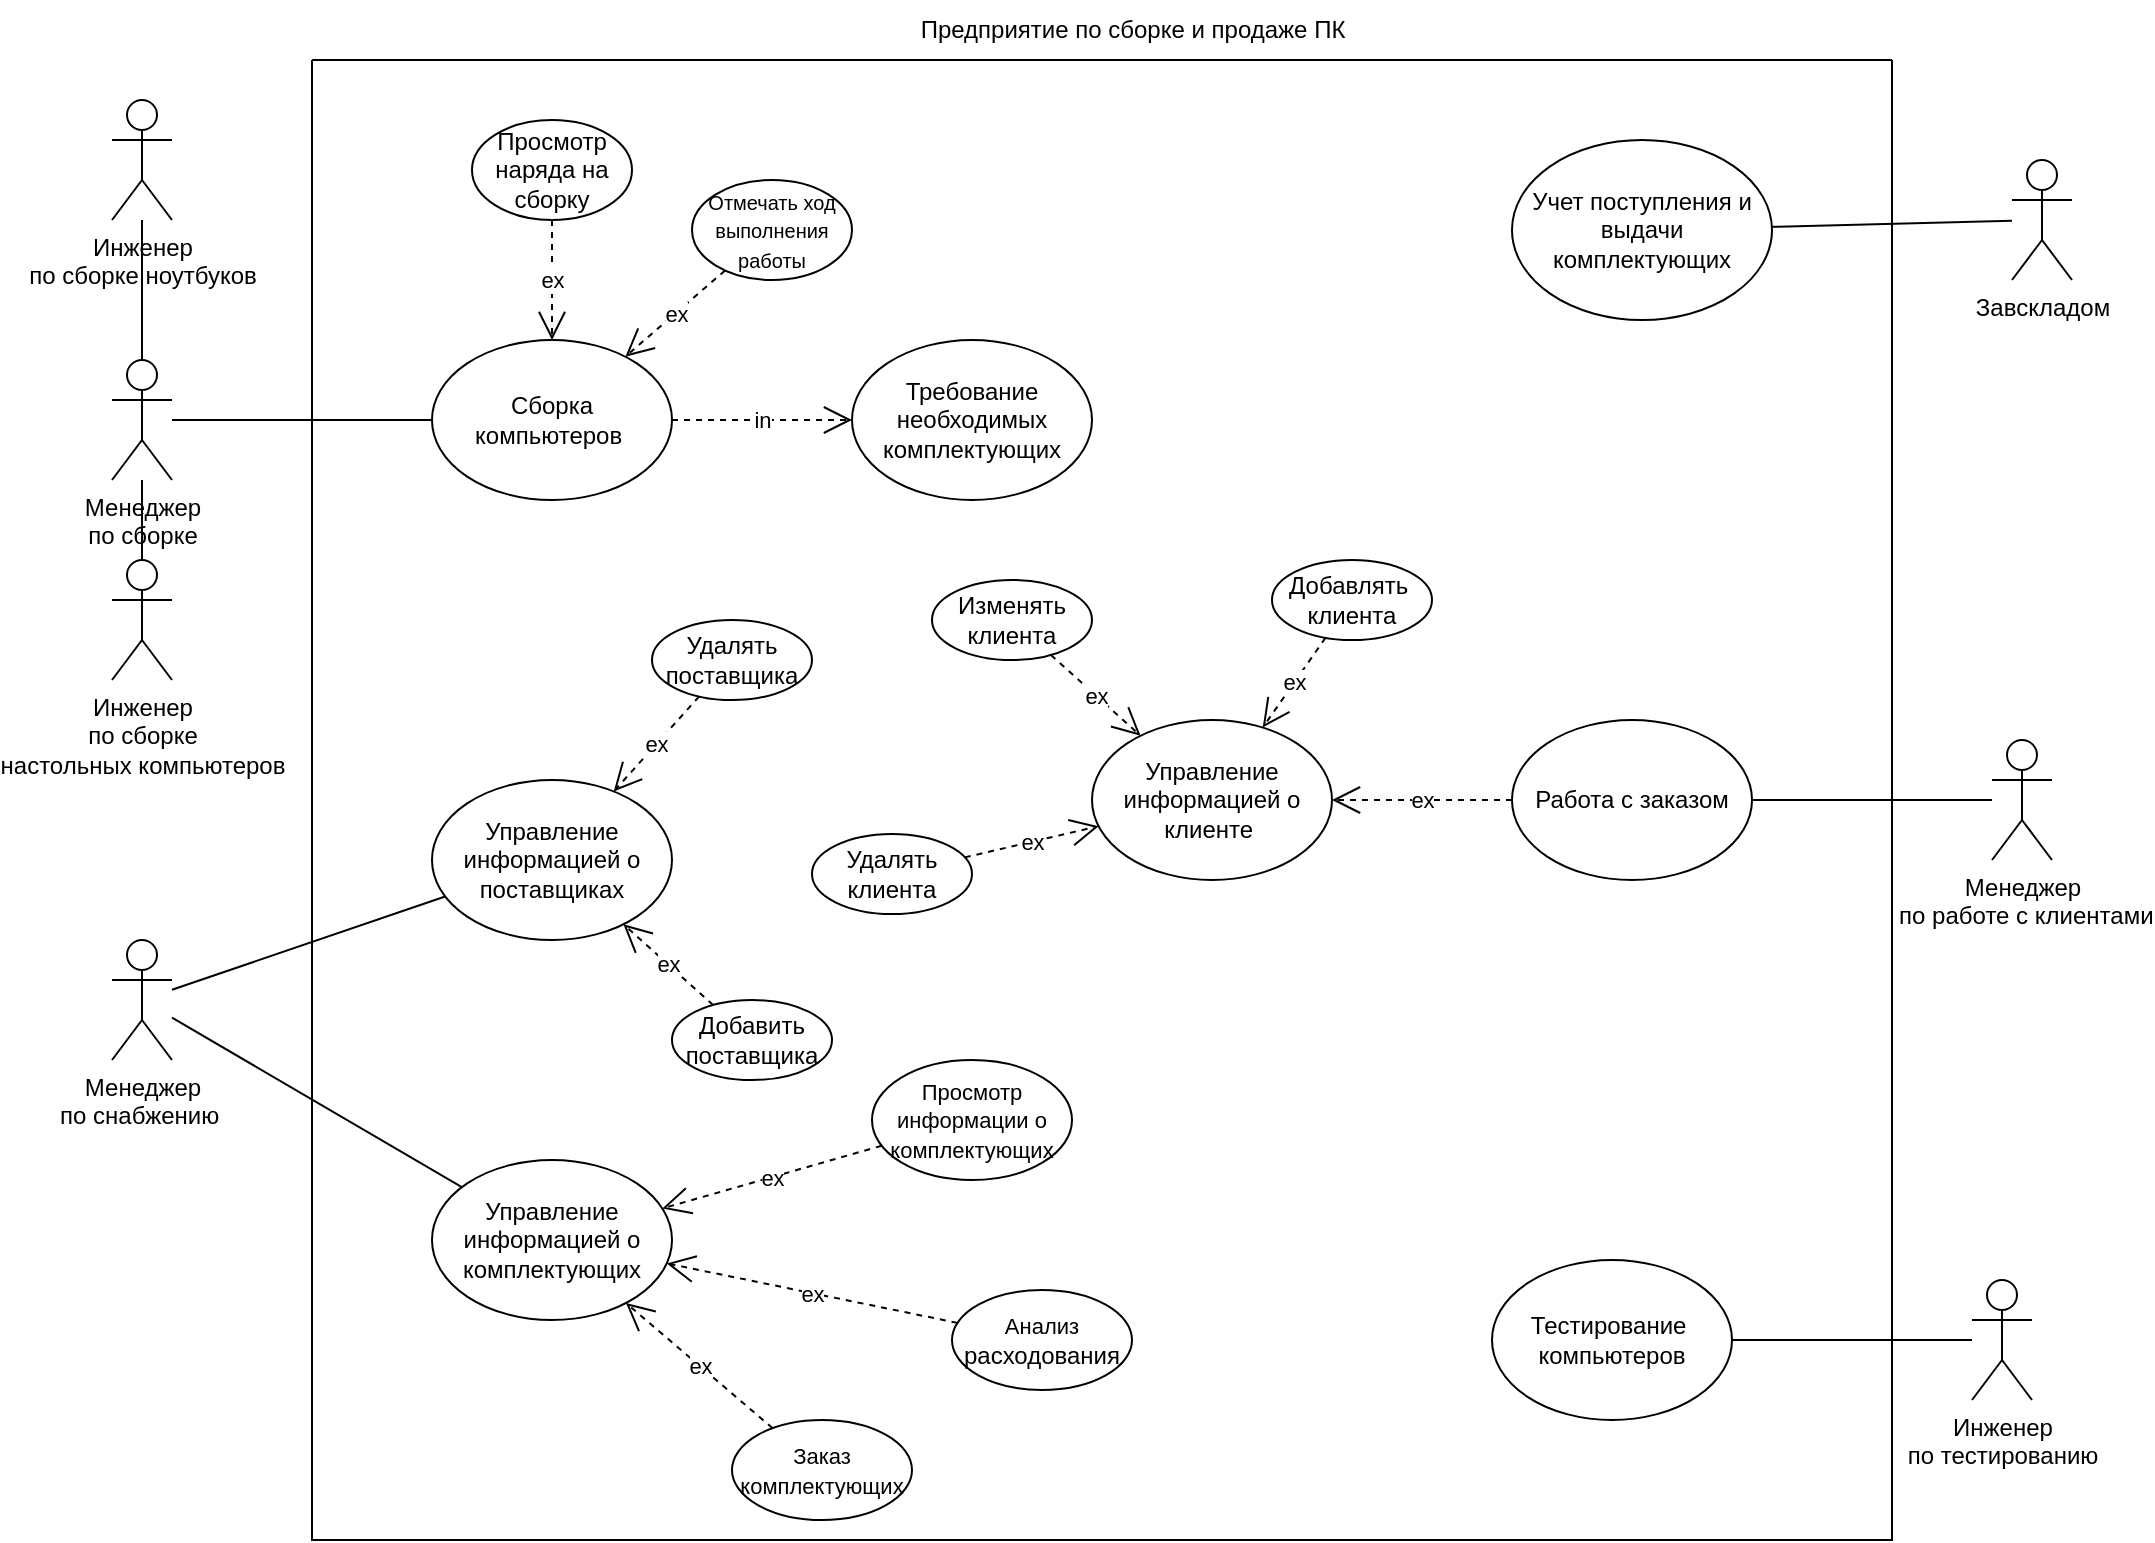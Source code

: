 <mxfile version="20.4.1" type="device"><diagram id="4QOkGkddjezC2TKVTrEB" name="Страница 1"><mxGraphModel dx="1152" dy="2317" grid="1" gridSize="10" guides="1" tooltips="1" connect="1" arrows="1" fold="1" page="1" pageScale="1" pageWidth="1169" pageHeight="827" math="0" shadow="0"><root><mxCell id="0"/><mxCell id="1" parent="0"/><mxCell id="scNm_bQ7g5ormDLWENlm-1" value="Инженер &lt;br&gt;по сборке ноутбуков" style="shape=umlActor;verticalLabelPosition=bottom;verticalAlign=top;html=1;outlineConnect=0;" parent="1" vertex="1"><mxGeometry x="140" y="-780" width="30" height="60" as="geometry"/></mxCell><mxCell id="scNm_bQ7g5ormDLWENlm-3" value="Инженер &lt;br&gt;по сборке &lt;br&gt;настольных компьютеров" style="shape=umlActor;verticalLabelPosition=bottom;verticalAlign=top;html=1;outlineConnect=0;" parent="1" vertex="1"><mxGeometry x="140" y="-550" width="30" height="60" as="geometry"/></mxCell><mxCell id="scNm_bQ7g5ormDLWENlm-4" value="Завскладом" style="shape=umlActor;verticalLabelPosition=bottom;verticalAlign=top;html=1;outlineConnect=0;" parent="1" vertex="1"><mxGeometry x="1090" y="-750" width="30" height="60" as="geometry"/></mxCell><mxCell id="scNm_bQ7g5ormDLWENlm-5" value="Инженер &lt;br&gt;по тестированию" style="shape=umlActor;verticalLabelPosition=bottom;verticalAlign=top;html=1;outlineConnect=0;" parent="1" vertex="1"><mxGeometry x="1070" y="-190" width="30" height="60" as="geometry"/></mxCell><mxCell id="scNm_bQ7g5ormDLWENlm-6" value="Менеджер &lt;br&gt;по снабжению&amp;nbsp;" style="shape=umlActor;verticalLabelPosition=bottom;verticalAlign=top;html=1;outlineConnect=0;" parent="1" vertex="1"><mxGeometry x="140" y="-360" width="30" height="60" as="geometry"/></mxCell><mxCell id="scNm_bQ7g5ormDLWENlm-7" value="Менеджер&lt;br&gt;&amp;nbsp;по работе с клиентами" style="shape=umlActor;verticalLabelPosition=bottom;verticalAlign=top;html=1;outlineConnect=0;" parent="1" vertex="1"><mxGeometry x="1080" y="-460" width="30" height="60" as="geometry"/></mxCell><mxCell id="scNm_bQ7g5ormDLWENlm-16" value="Управление информацией о поставщиках" style="ellipse;whiteSpace=wrap;html=1;" parent="1" vertex="1"><mxGeometry x="300" y="-440" width="120" height="80" as="geometry"/></mxCell><mxCell id="scNm_bQ7g5ormDLWENlm-23" value="Менеджер &lt;br&gt;по сборке" style="shape=umlActor;verticalLabelPosition=bottom;verticalAlign=top;html=1;outlineConnect=0;" parent="1" vertex="1"><mxGeometry x="140" y="-650" width="30" height="60" as="geometry"/></mxCell><mxCell id="scNm_bQ7g5ormDLWENlm-32" value="" style="swimlane;startSize=0;" parent="1" vertex="1"><mxGeometry x="240" y="-800" width="790" height="740" as="geometry"/></mxCell><mxCell id="scNm_bQ7g5ormDLWENlm-19" value="Учет поступления и выдачи комплектующих" style="ellipse;whiteSpace=wrap;html=1;" parent="scNm_bQ7g5ormDLWENlm-32" vertex="1"><mxGeometry x="600" y="40" width="130" height="90" as="geometry"/></mxCell><mxCell id="scNm_bQ7g5ormDLWENlm-15" value="Работа с заказом" style="ellipse;whiteSpace=wrap;html=1;" parent="scNm_bQ7g5ormDLWENlm-32" vertex="1"><mxGeometry x="600" y="330" width="120" height="80" as="geometry"/></mxCell><mxCell id="scNm_bQ7g5ormDLWENlm-18" value="Управление информацией о клиенте&amp;nbsp;" style="ellipse;whiteSpace=wrap;html=1;" parent="scNm_bQ7g5ormDLWENlm-32" vertex="1"><mxGeometry x="390" y="330" width="120" height="80" as="geometry"/></mxCell><mxCell id="scNm_bQ7g5ormDLWENlm-36" value="Тестирование&amp;nbsp;&lt;br&gt;компьютеров" style="ellipse;whiteSpace=wrap;html=1;" parent="scNm_bQ7g5ormDLWENlm-32" vertex="1"><mxGeometry x="590" y="600" width="120" height="80" as="geometry"/></mxCell><mxCell id="scNm_bQ7g5ormDLWENlm-21" value="Требование необходимых комплектующих" style="ellipse;whiteSpace=wrap;html=1;" parent="scNm_bQ7g5ormDLWENlm-32" vertex="1"><mxGeometry x="270" y="140" width="120" height="80" as="geometry"/></mxCell><mxCell id="scNm_bQ7g5ormDLWENlm-20" value="Сборка компьютеров&amp;nbsp;" style="ellipse;whiteSpace=wrap;html=1;" parent="scNm_bQ7g5ormDLWENlm-32" vertex="1"><mxGeometry x="60" y="140" width="120" height="80" as="geometry"/></mxCell><mxCell id="scNm_bQ7g5ormDLWENlm-17" value="Управление информацией о комплектующих" style="ellipse;whiteSpace=wrap;html=1;" parent="scNm_bQ7g5ormDLWENlm-32" vertex="1"><mxGeometry x="60" y="550" width="120" height="80" as="geometry"/></mxCell><mxCell id="scNm_bQ7g5ormDLWENlm-42" value="Удалять&lt;br&gt;клиента" style="ellipse;whiteSpace=wrap;html=1;" parent="scNm_bQ7g5ormDLWENlm-32" vertex="1"><mxGeometry x="250" y="387" width="80" height="40" as="geometry"/></mxCell><mxCell id="scNm_bQ7g5ormDLWENlm-41" value="Изменять&lt;br&gt;клиента" style="ellipse;whiteSpace=wrap;html=1;" parent="scNm_bQ7g5ormDLWENlm-32" vertex="1"><mxGeometry x="310" y="260" width="80" height="40" as="geometry"/></mxCell><mxCell id="scNm_bQ7g5ormDLWENlm-40" value="Добавлять&amp;nbsp;&lt;br&gt;клиента" style="ellipse;whiteSpace=wrap;html=1;" parent="scNm_bQ7g5ormDLWENlm-32" vertex="1"><mxGeometry x="480" y="250" width="80" height="40" as="geometry"/></mxCell><mxCell id="scNm_bQ7g5ormDLWENlm-48" value="&lt;font style=&quot;font-size: 11px;&quot;&gt;Заказ&lt;br&gt;комплектующих&lt;/font&gt;" style="ellipse;whiteSpace=wrap;html=1;" parent="scNm_bQ7g5ormDLWENlm-32" vertex="1"><mxGeometry x="210" y="680" width="90" height="50" as="geometry"/></mxCell><mxCell id="scNm_bQ7g5ormDLWENlm-47" value="Удалять&lt;br&gt;поставщика" style="ellipse;whiteSpace=wrap;html=1;" parent="scNm_bQ7g5ormDLWENlm-32" vertex="1"><mxGeometry x="170" y="280" width="80" height="40" as="geometry"/></mxCell><mxCell id="scNm_bQ7g5ormDLWENlm-46" value="Добавить&lt;br&gt;поставщика" style="ellipse;whiteSpace=wrap;html=1;" parent="scNm_bQ7g5ormDLWENlm-32" vertex="1"><mxGeometry x="180" y="470" width="80" height="40" as="geometry"/></mxCell><mxCell id="scNm_bQ7g5ormDLWENlm-52" value="&lt;span style=&quot;font-size: 11px;&quot;&gt;Анализ&lt;br&gt;&lt;/span&gt;расходования" style="ellipse;whiteSpace=wrap;html=1;" parent="scNm_bQ7g5ormDLWENlm-32" vertex="1"><mxGeometry x="320" y="615" width="90" height="50" as="geometry"/></mxCell><mxCell id="scNm_bQ7g5ormDLWENlm-51" value="&lt;span style=&quot;font-size: 11px;&quot;&gt;Просмотр информации о комплектующих&lt;/span&gt;" style="ellipse;whiteSpace=wrap;html=1;" parent="scNm_bQ7g5ormDLWENlm-32" vertex="1"><mxGeometry x="280" y="500" width="100" height="60" as="geometry"/></mxCell><mxCell id="scNm_bQ7g5ormDLWENlm-57" value="Просмотр наряда на сборку" style="ellipse;whiteSpace=wrap;html=1;" parent="scNm_bQ7g5ormDLWENlm-32" vertex="1"><mxGeometry x="80" y="30" width="80" height="50" as="geometry"/></mxCell><mxCell id="scNm_bQ7g5ormDLWENlm-56" value="&lt;font style=&quot;font-size: 10px;&quot;&gt;Отмечать ход выполнения работы&lt;/font&gt;" style="ellipse;whiteSpace=wrap;html=1;" parent="scNm_bQ7g5ormDLWENlm-32" vertex="1"><mxGeometry x="190" y="60" width="80" height="50" as="geometry"/></mxCell><mxCell id="zGdZA2826fW7RRBKmGuP-3" value="ex" style="endArrow=open;endSize=12;dashed=1;html=1;rounded=0;" edge="1" parent="scNm_bQ7g5ormDLWENlm-32" source="scNm_bQ7g5ormDLWENlm-51" target="scNm_bQ7g5ormDLWENlm-17"><mxGeometry width="160" relative="1" as="geometry"><mxPoint x="270" y="590" as="sourcePoint"/><mxPoint x="430" y="590" as="targetPoint"/></mxGeometry></mxCell><mxCell id="zGdZA2826fW7RRBKmGuP-4" value="ex" style="endArrow=open;endSize=12;dashed=1;html=1;rounded=0;" edge="1" parent="scNm_bQ7g5ormDLWENlm-32" source="scNm_bQ7g5ormDLWENlm-52" target="scNm_bQ7g5ormDLWENlm-17"><mxGeometry width="160" relative="1" as="geometry"><mxPoint x="294.857" y="552.898" as="sourcePoint"/><mxPoint x="185.135" y="584.221" as="targetPoint"/></mxGeometry></mxCell><mxCell id="zGdZA2826fW7RRBKmGuP-5" value="ex" style="endArrow=open;endSize=12;dashed=1;html=1;rounded=0;" edge="1" parent="scNm_bQ7g5ormDLWENlm-32" source="scNm_bQ7g5ormDLWENlm-48" target="scNm_bQ7g5ormDLWENlm-17"><mxGeometry width="160" relative="1" as="geometry"><mxPoint x="304.857" y="562.898" as="sourcePoint"/><mxPoint x="195.135" y="594.221" as="targetPoint"/></mxGeometry></mxCell><mxCell id="zGdZA2826fW7RRBKmGuP-8" value="ex" style="endArrow=open;endSize=12;dashed=1;html=1;rounded=0;" edge="1" parent="scNm_bQ7g5ormDLWENlm-32" source="scNm_bQ7g5ormDLWENlm-42" target="scNm_bQ7g5ormDLWENlm-18"><mxGeometry width="160" relative="1" as="geometry"><mxPoint x="334.857" y="592.898" as="sourcePoint"/><mxPoint x="225.135" y="624.221" as="targetPoint"/></mxGeometry></mxCell><mxCell id="zGdZA2826fW7RRBKmGuP-9" value="ex" style="endArrow=open;endSize=12;dashed=1;html=1;rounded=0;" edge="1" parent="scNm_bQ7g5ormDLWENlm-32" source="scNm_bQ7g5ormDLWENlm-41" target="scNm_bQ7g5ormDLWENlm-18"><mxGeometry width="160" relative="1" as="geometry"><mxPoint x="344.857" y="602.898" as="sourcePoint"/><mxPoint x="235.135" y="634.221" as="targetPoint"/></mxGeometry></mxCell><mxCell id="zGdZA2826fW7RRBKmGuP-10" value="ex" style="endArrow=open;endSize=12;dashed=1;html=1;rounded=0;" edge="1" parent="scNm_bQ7g5ormDLWENlm-32" source="scNm_bQ7g5ormDLWENlm-40" target="scNm_bQ7g5ormDLWENlm-18"><mxGeometry width="160" relative="1" as="geometry"><mxPoint x="336.39" y="408.696" as="sourcePoint"/><mxPoint x="403.24" y="392.967" as="targetPoint"/></mxGeometry></mxCell><mxCell id="zGdZA2826fW7RRBKmGuP-11" value="ex" style="endArrow=open;endSize=12;dashed=1;html=1;rounded=0;" edge="1" parent="scNm_bQ7g5ormDLWENlm-32" source="scNm_bQ7g5ormDLWENlm-15" target="scNm_bQ7g5ormDLWENlm-18"><mxGeometry width="160" relative="1" as="geometry"><mxPoint x="346.39" y="418.696" as="sourcePoint"/><mxPoint x="413.24" y="402.967" as="targetPoint"/></mxGeometry></mxCell><mxCell id="zGdZA2826fW7RRBKmGuP-13" value="in" style="endArrow=open;endSize=12;dashed=1;html=1;rounded=0;" edge="1" parent="scNm_bQ7g5ormDLWENlm-32" source="scNm_bQ7g5ormDLWENlm-20" target="scNm_bQ7g5ormDLWENlm-21"><mxGeometry width="160" relative="1" as="geometry"><mxPoint x="203.665" y="328.256" as="sourcePoint"/><mxPoint x="160.783" y="375.666" as="targetPoint"/><Array as="points"><mxPoint x="230" y="180"/></Array></mxGeometry></mxCell><mxCell id="zGdZA2826fW7RRBKmGuP-15" value="ex" style="endArrow=open;endSize=12;dashed=1;html=1;rounded=0;" edge="1" parent="scNm_bQ7g5ormDLWENlm-32" source="scNm_bQ7g5ormDLWENlm-57" target="scNm_bQ7g5ormDLWENlm-20"><mxGeometry width="160" relative="1" as="geometry"><mxPoint x="223.665" y="348.256" as="sourcePoint"/><mxPoint x="180.783" y="395.666" as="targetPoint"/></mxGeometry></mxCell><mxCell id="zGdZA2826fW7RRBKmGuP-16" value="ex" style="endArrow=open;endSize=12;dashed=1;html=1;rounded=0;" edge="1" parent="scNm_bQ7g5ormDLWENlm-32" source="scNm_bQ7g5ormDLWENlm-56" target="scNm_bQ7g5ormDLWENlm-20"><mxGeometry width="160" relative="1" as="geometry"><mxPoint x="233.665" y="358.256" as="sourcePoint"/><mxPoint x="190.783" y="405.666" as="targetPoint"/></mxGeometry></mxCell><mxCell id="scNm_bQ7g5ormDLWENlm-39" value="Предприятие по сборке и продаже ПК" style="text;html=1;align=center;verticalAlign=middle;resizable=0;points=[];autosize=1;strokeColor=none;fillColor=none;" parent="1" vertex="1"><mxGeometry x="530" y="-830" width="240" height="30" as="geometry"/></mxCell><mxCell id="zGdZA2826fW7RRBKmGuP-1" value="" style="endArrow=none;html=1;rounded=0;" edge="1" parent="1" source="scNm_bQ7g5ormDLWENlm-6" target="scNm_bQ7g5ormDLWENlm-16"><mxGeometry width="50" height="50" relative="1" as="geometry"><mxPoint x="560" y="-390" as="sourcePoint"/><mxPoint x="610" y="-440" as="targetPoint"/></mxGeometry></mxCell><mxCell id="zGdZA2826fW7RRBKmGuP-2" value="" style="endArrow=none;html=1;rounded=0;" edge="1" parent="1" source="scNm_bQ7g5ormDLWENlm-6" target="scNm_bQ7g5ormDLWENlm-17"><mxGeometry width="50" height="50" relative="1" as="geometry"><mxPoint x="560" y="-390" as="sourcePoint"/><mxPoint x="610" y="-440" as="targetPoint"/></mxGeometry></mxCell><mxCell id="zGdZA2826fW7RRBKmGuP-6" value="ex" style="endArrow=open;endSize=12;dashed=1;html=1;rounded=0;" edge="1" parent="1" source="scNm_bQ7g5ormDLWENlm-47" target="scNm_bQ7g5ormDLWENlm-16"><mxGeometry width="160" relative="1" as="geometry"><mxPoint x="554.857" y="-227.102" as="sourcePoint"/><mxPoint x="445.135" y="-195.779" as="targetPoint"/></mxGeometry></mxCell><mxCell id="zGdZA2826fW7RRBKmGuP-7" value="ex" style="endArrow=open;endSize=12;dashed=1;html=1;rounded=0;" edge="1" parent="1" source="scNm_bQ7g5ormDLWENlm-46" target="scNm_bQ7g5ormDLWENlm-16"><mxGeometry width="160" relative="1" as="geometry"><mxPoint x="564.857" y="-217.102" as="sourcePoint"/><mxPoint x="455.135" y="-185.779" as="targetPoint"/></mxGeometry></mxCell><mxCell id="zGdZA2826fW7RRBKmGuP-17" value="" style="endArrow=none;html=1;rounded=0;" edge="1" parent="1" source="scNm_bQ7g5ormDLWENlm-19" target="scNm_bQ7g5ormDLWENlm-4"><mxGeometry width="50" height="50" relative="1" as="geometry"><mxPoint x="180" y="-325.122" as="sourcePoint"/><mxPoint x="316.597" y="-371.765" as="targetPoint"/></mxGeometry></mxCell><mxCell id="zGdZA2826fW7RRBKmGuP-18" value="" style="endArrow=none;html=1;rounded=0;" edge="1" parent="1" source="scNm_bQ7g5ormDLWENlm-7" target="scNm_bQ7g5ormDLWENlm-15"><mxGeometry width="50" height="50" relative="1" as="geometry"><mxPoint x="190" y="-315.122" as="sourcePoint"/><mxPoint x="326.597" y="-361.765" as="targetPoint"/></mxGeometry></mxCell><mxCell id="zGdZA2826fW7RRBKmGuP-19" value="" style="endArrow=none;html=1;rounded=0;" edge="1" parent="1" source="scNm_bQ7g5ormDLWENlm-23" target="scNm_bQ7g5ormDLWENlm-20"><mxGeometry width="50" height="50" relative="1" as="geometry"><mxPoint x="200" y="-305.122" as="sourcePoint"/><mxPoint x="336.597" y="-351.765" as="targetPoint"/></mxGeometry></mxCell><mxCell id="zGdZA2826fW7RRBKmGuP-20" value="" style="endArrow=none;html=1;rounded=0;" edge="1" parent="1" source="scNm_bQ7g5ormDLWENlm-3" target="scNm_bQ7g5ormDLWENlm-23"><mxGeometry width="50" height="50" relative="1" as="geometry"><mxPoint x="210" y="-295.122" as="sourcePoint"/><mxPoint x="346.597" y="-341.765" as="targetPoint"/></mxGeometry></mxCell><mxCell id="zGdZA2826fW7RRBKmGuP-21" value="" style="endArrow=none;html=1;rounded=0;" edge="1" parent="1" source="scNm_bQ7g5ormDLWENlm-23" target="scNm_bQ7g5ormDLWENlm-1"><mxGeometry width="50" height="50" relative="1" as="geometry"><mxPoint x="220" y="-285.122" as="sourcePoint"/><mxPoint x="356.597" y="-331.765" as="targetPoint"/></mxGeometry></mxCell><mxCell id="zGdZA2826fW7RRBKmGuP-22" value="" style="endArrow=none;html=1;rounded=0;" edge="1" parent="1" source="scNm_bQ7g5ormDLWENlm-5" target="scNm_bQ7g5ormDLWENlm-36"><mxGeometry width="50" height="50" relative="1" as="geometry"><mxPoint x="230" y="-275.122" as="sourcePoint"/><mxPoint x="366.597" y="-321.765" as="targetPoint"/></mxGeometry></mxCell></root></mxGraphModel></diagram></mxfile>